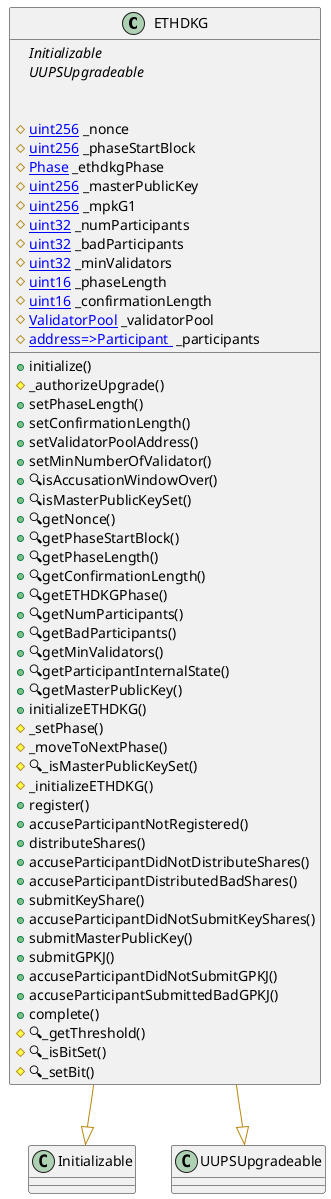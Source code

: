 @startuml
' -- generated by: https://marketplace.visualstudio.com/items?itemName=tintinweb.solidity-visual-auditor
'
' -- for auto-render install: https://marketplace.visualstudio.com/items?itemName=jebbs.plantuml
' -- options --



' -- classes --


class ETHDKG {
    ' -- inheritance --
	{abstract}Initializable
	{abstract}UUPSUpgradeable

    ' -- usingFor --

    ' -- vars --
	#[[uint256]] _nonce
	#[[uint256]] _phaseStartBlock
	#[[Phase]] _ethdkgPhase
	#[[uint256]] _masterPublicKey
	#[[uint256]] _mpkG1
	#[[uint32]] _numParticipants
	#[[uint32]] _badParticipants
	#[[uint32]] _minValidators
	#[[uint16]] _phaseLength
	#[[uint16]] _confirmationLength
	#[[ValidatorPool]] _validatorPool
	#[[mapping address=>Participant ]] _participants

    ' -- methods --
	+initialize()
	#_authorizeUpgrade()
	+setPhaseLength()
	+setConfirmationLength()
	+setValidatorPoolAddress()
	+setMinNumberOfValidator()
	+🔍isAccusationWindowOver()
	+🔍isMasterPublicKeySet()
	+🔍getNonce()
	+🔍getPhaseStartBlock()
	+🔍getPhaseLength()
	+🔍getConfirmationLength()
	+🔍getETHDKGPhase()
	+🔍getNumParticipants()
	+🔍getBadParticipants()
	+🔍getMinValidators()
	+🔍getParticipantInternalState()
	+🔍getMasterPublicKey()
	+initializeETHDKG()
	#_setPhase()
	#_moveToNextPhase()
	#🔍_isMasterPublicKeySet()
	#_initializeETHDKG()
	+register()
	+accuseParticipantNotRegistered()
	+distributeShares()
	+accuseParticipantDidNotDistributeShares()
	+accuseParticipantDistributedBadShares()
	+submitKeyShare()
	+accuseParticipantDidNotSubmitKeyShares()
	+submitMasterPublicKey()
	+submitGPKJ()
	+accuseParticipantDidNotSubmitGPKJ()
	+accuseParticipantSubmittedBadGPKJ()
	+complete()
	#🔍_getThreshold()
	#🔍_isBitSet()
	#🔍_setBit()

}
' -- inheritance / usingFor --
ETHDKG --[#DarkGoldenRod]|> Initializable
ETHDKG --[#DarkGoldenRod]|> UUPSUpgradeable

@enduml